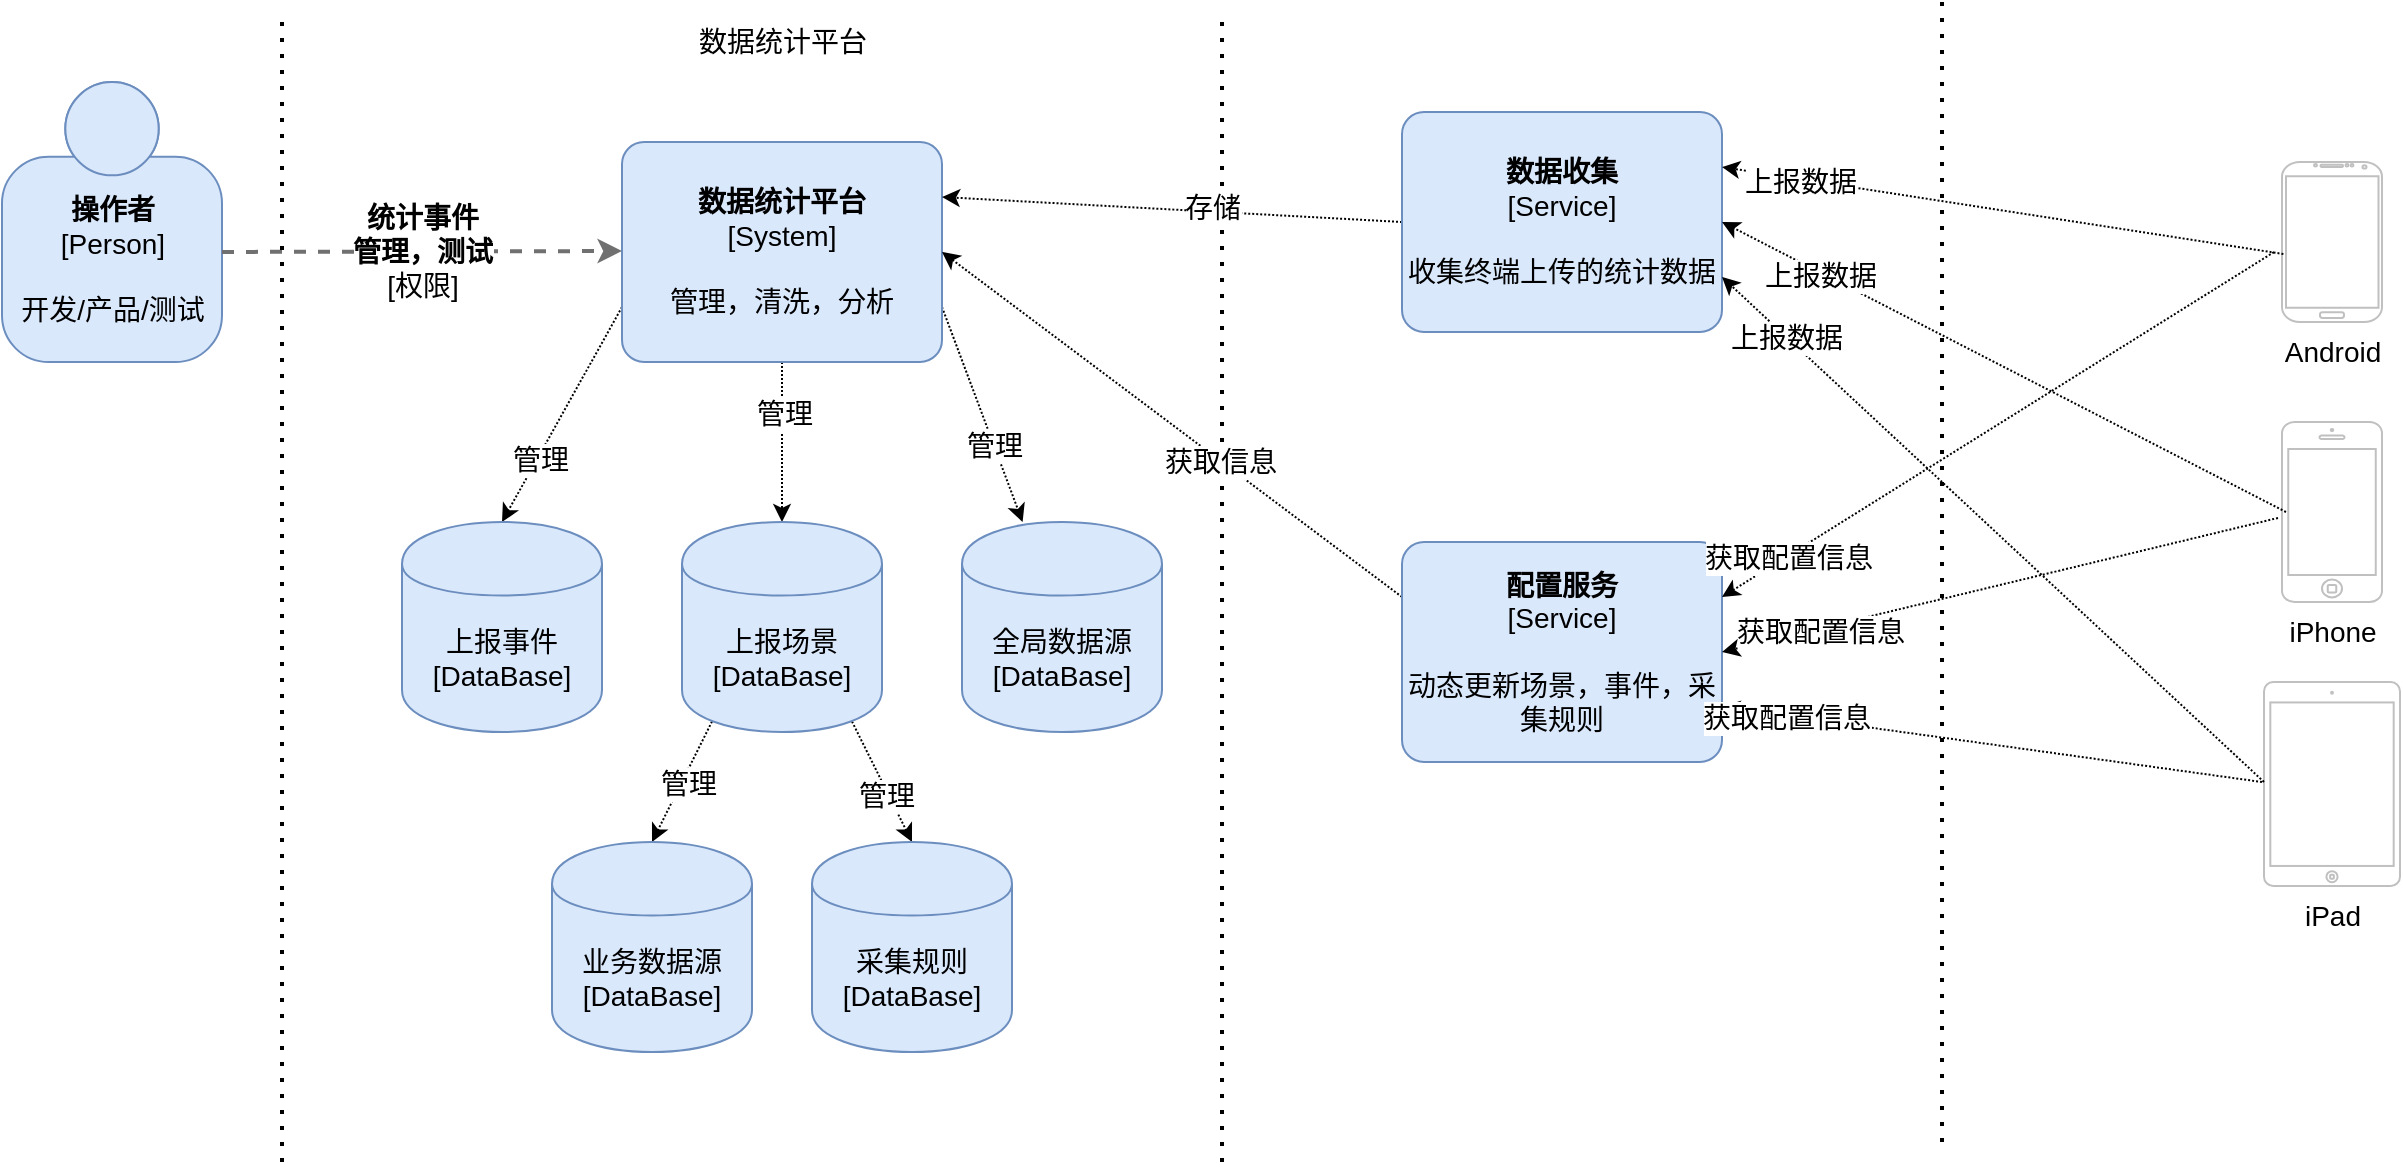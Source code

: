 <mxfile version="14.7.5" type="github">
  <diagram id="C5RBs43oDa-KdzZeNtuy" name="Page-1">
    <mxGraphModel dx="1068" dy="729" grid="1" gridSize="10" guides="1" tooltips="1" connect="1" arrows="1" fold="1" page="1" pageScale="1" pageWidth="1654" pageHeight="2336" math="0" shadow="0">
      <root>
        <mxCell id="WIyWlLk6GJQsqaUBKTNV-0" />
        <mxCell id="WIyWlLk6GJQsqaUBKTNV-1" parent="WIyWlLk6GJQsqaUBKTNV-0" />
        <object placeholders="1" c4Name="操作者" c4Type="Person" c4Description="开发/产品/测试" label="&lt;b style=&quot;font-size: 14px;&quot;&gt;%c4Name%&lt;/b&gt;&lt;div style=&quot;font-size: 14px;&quot;&gt;[%c4Type%]&lt;/div&gt;&lt;br style=&quot;font-size: 14px;&quot;&gt;&lt;div style=&quot;font-size: 14px;&quot;&gt;%c4Description%&lt;/div&gt;" id="v1wxD68xIs6dFJlyuq__-0">
          <mxCell style="html=1;dashed=0;whitespace=wrap;fillColor=#dae8fc;strokeColor=#6c8ebf;shape=mxgraph.c4.person;align=center;metaEdit=1;points=[[0.5,0,0],[1,0.5,0],[1,0.75,0],[0.75,1,0],[0.5,1,0],[0.25,1,0],[0,0.75,0],[0,0.5,0]];metaData={&quot;c4Type&quot;:{&quot;editable&quot;:false}};fontSize=14;" vertex="1" parent="WIyWlLk6GJQsqaUBKTNV-1">
            <mxGeometry x="40" y="70" width="110.0" height="140" as="geometry" />
          </mxCell>
        </object>
        <mxCell id="v1wxD68xIs6dFJlyuq__-26" style="rounded=0;orthogonalLoop=1;jettySize=auto;html=1;exitX=0;exitY=0.75;exitDx=0;exitDy=0;exitPerimeter=0;entryX=0.5;entryY=0;entryDx=0;entryDy=0;fontSize=14;dashed=1;dashPattern=1 1;" edge="1" parent="WIyWlLk6GJQsqaUBKTNV-1" source="v1wxD68xIs6dFJlyuq__-5" target="v1wxD68xIs6dFJlyuq__-11">
          <mxGeometry relative="1" as="geometry" />
        </mxCell>
        <mxCell id="v1wxD68xIs6dFJlyuq__-37" value="管理" style="edgeLabel;html=1;align=center;verticalAlign=middle;resizable=0;points=[];fontSize=14;fontColor=#000000;" vertex="1" connectable="0" parent="v1wxD68xIs6dFJlyuq__-26">
          <mxGeometry x="0.403" y="1" relative="1" as="geometry">
            <mxPoint as="offset" />
          </mxGeometry>
        </mxCell>
        <mxCell id="v1wxD68xIs6dFJlyuq__-30" style="edgeStyle=orthogonalEdgeStyle;rounded=0;orthogonalLoop=1;jettySize=auto;html=1;exitX=0.5;exitY=1;exitDx=0;exitDy=0;exitPerimeter=0;entryX=0.5;entryY=0;entryDx=0;entryDy=0;fontSize=14;dashed=1;dashPattern=1 1;" edge="1" parent="WIyWlLk6GJQsqaUBKTNV-1" source="v1wxD68xIs6dFJlyuq__-5" target="v1wxD68xIs6dFJlyuq__-15">
          <mxGeometry relative="1" as="geometry" />
        </mxCell>
        <mxCell id="v1wxD68xIs6dFJlyuq__-33" value="管理" style="edgeLabel;html=1;align=center;verticalAlign=middle;resizable=0;points=[];fontSize=14;" vertex="1" connectable="0" parent="v1wxD68xIs6dFJlyuq__-30">
          <mxGeometry x="-0.35" y="1" relative="1" as="geometry">
            <mxPoint as="offset" />
          </mxGeometry>
        </mxCell>
        <mxCell id="v1wxD68xIs6dFJlyuq__-34" style="rounded=0;orthogonalLoop=1;jettySize=auto;html=1;exitX=1;exitY=0.75;exitDx=0;exitDy=0;exitPerimeter=0;fontSize=14;fontColor=#000000;dashed=1;dashPattern=1 1;" edge="1" parent="WIyWlLk6GJQsqaUBKTNV-1" source="v1wxD68xIs6dFJlyuq__-5" target="v1wxD68xIs6dFJlyuq__-28">
          <mxGeometry relative="1" as="geometry" />
        </mxCell>
        <mxCell id="v1wxD68xIs6dFJlyuq__-35" value="管理" style="edgeLabel;html=1;align=center;verticalAlign=middle;resizable=0;points=[];fontSize=14;fontColor=#000000;" vertex="1" connectable="0" parent="v1wxD68xIs6dFJlyuq__-34">
          <mxGeometry x="0.272" relative="1" as="geometry">
            <mxPoint y="1" as="offset" />
          </mxGeometry>
        </mxCell>
        <object placeholders="1" c4Name="数据统计平台" c4Type="System" c4Description="管理，清洗，分析" label="&lt;b style=&quot;font-size: 14px;&quot;&gt;%c4Name%&lt;/b&gt;&lt;div style=&quot;font-size: 14px;&quot;&gt;[%c4Type%]&lt;/div&gt;&lt;br style=&quot;font-size: 14px;&quot;&gt;&lt;div style=&quot;font-size: 14px;&quot;&gt;%c4Description%&lt;/div&gt;" id="v1wxD68xIs6dFJlyuq__-5">
          <mxCell style="rounded=1;whiteSpace=wrap;html=1;labelBackgroundColor=none;fillColor=#dae8fc;align=center;arcSize=10;strokeColor=#6c8ebf;metaEdit=1;metaData={&quot;c4Type&quot;:{&quot;editable&quot;:false}};points=[[0.25,0,0],[0.5,0,0],[0.75,0,0],[1,0.25,0],[1,0.5,0],[1,0.75,0],[0.75,1,0],[0.5,1,0],[0.25,1,0],[0,0.75,0],[0,0.5,0],[0,0.25,0]];fontSize=14;" vertex="1" parent="WIyWlLk6GJQsqaUBKTNV-1">
            <mxGeometry x="350" y="100" width="160" height="110.0" as="geometry" />
          </mxCell>
        </object>
        <object placeholders="1" c4Type="Relationship" c4Technology="权限" c4Description="统计事件&#xa;管理，测试" label="&lt;div style=&quot;text-align: left; font-size: 14px;&quot;&gt;&lt;div style=&quot;text-align: center; font-size: 14px;&quot;&gt;&lt;b style=&quot;font-size: 14px;&quot;&gt;%c4Description%&lt;/b&gt;&lt;/div&gt;&lt;div style=&quot;text-align: center; font-size: 14px;&quot;&gt;[%c4Technology%]&lt;/div&gt;&lt;/div&gt;" id="v1wxD68xIs6dFJlyuq__-7">
          <mxCell style="edgeStyle=none;rounded=0;html=1;entryX=0;entryY=0.5;jettySize=auto;orthogonalLoop=1;strokeColor=#707070;strokeWidth=2;jumpStyle=none;dashed=1;metaEdit=1;metaData={&quot;c4Type&quot;:{&quot;editable&quot;:false}};fontSize=14;exitX=1;exitY=0.607;exitDx=0;exitDy=0;exitPerimeter=0;" edge="1" parent="WIyWlLk6GJQsqaUBKTNV-1" source="v1wxD68xIs6dFJlyuq__-0">
            <mxGeometry width="160" relative="1" as="geometry">
              <mxPoint x="190" y="154.5" as="sourcePoint" />
              <mxPoint x="350" y="154.5" as="targetPoint" />
            </mxGeometry>
          </mxCell>
        </object>
        <mxCell id="v1wxD68xIs6dFJlyuq__-11" value="上报事件&lt;br&gt;[DataBase]" style="shape=cylinder;whiteSpace=wrap;html=1;boundedLbl=1;backgroundOutline=1;rounded=1;fontSize=14;strokeColor=#6c8ebf;fillColor=#dae8fc;arcSize=10;verticalAlign=middle;" vertex="1" parent="WIyWlLk6GJQsqaUBKTNV-1">
          <mxGeometry x="240" y="290" width="100" height="105" as="geometry" />
        </mxCell>
        <mxCell id="v1wxD68xIs6dFJlyuq__-45" style="rounded=0;orthogonalLoop=1;jettySize=auto;html=1;exitX=0.85;exitY=0.95;exitDx=0;exitDy=0;exitPerimeter=0;entryX=0.5;entryY=0;entryDx=0;entryDy=0;fontSize=14;fontColor=#000000;dashed=1;dashPattern=1 1;" edge="1" parent="WIyWlLk6GJQsqaUBKTNV-1" source="v1wxD68xIs6dFJlyuq__-15" target="v1wxD68xIs6dFJlyuq__-23">
          <mxGeometry relative="1" as="geometry" />
        </mxCell>
        <mxCell id="v1wxD68xIs6dFJlyuq__-48" value="管理" style="edgeLabel;html=1;align=center;verticalAlign=middle;resizable=0;points=[];fontSize=14;fontColor=#000000;" vertex="1" connectable="0" parent="v1wxD68xIs6dFJlyuq__-45">
          <mxGeometry x="0.169" y="-1" relative="1" as="geometry">
            <mxPoint y="1" as="offset" />
          </mxGeometry>
        </mxCell>
        <mxCell id="v1wxD68xIs6dFJlyuq__-46" style="rounded=0;orthogonalLoop=1;jettySize=auto;html=1;exitX=0.15;exitY=0.95;exitDx=0;exitDy=0;exitPerimeter=0;entryX=0.5;entryY=0;entryDx=0;entryDy=0;fontSize=14;fontColor=#000000;dashed=1;dashPattern=1 1;" edge="1" parent="WIyWlLk6GJQsqaUBKTNV-1" source="v1wxD68xIs6dFJlyuq__-15" target="v1wxD68xIs6dFJlyuq__-20">
          <mxGeometry relative="1" as="geometry" />
        </mxCell>
        <mxCell id="v1wxD68xIs6dFJlyuq__-47" value="管理" style="edgeLabel;html=1;align=center;verticalAlign=middle;resizable=0;points=[];fontSize=14;fontColor=#000000;" vertex="1" connectable="0" parent="v1wxD68xIs6dFJlyuq__-46">
          <mxGeometry x="-0.008" y="3" relative="1" as="geometry">
            <mxPoint as="offset" />
          </mxGeometry>
        </mxCell>
        <mxCell id="v1wxD68xIs6dFJlyuq__-15" value="上报场景&lt;br&gt;[DataBase]" style="shape=cylinder;whiteSpace=wrap;html=1;boundedLbl=1;backgroundOutline=1;rounded=1;fontSize=14;strokeColor=#6c8ebf;fillColor=#dae8fc;arcSize=10;verticalAlign=middle;" vertex="1" parent="WIyWlLk6GJQsqaUBKTNV-1">
          <mxGeometry x="380" y="290" width="100" height="105" as="geometry" />
        </mxCell>
        <mxCell id="v1wxD68xIs6dFJlyuq__-20" value="业务数据源&lt;br&gt;[DataBase]" style="shape=cylinder;whiteSpace=wrap;html=1;boundedLbl=1;backgroundOutline=1;rounded=1;fontSize=14;strokeColor=#6c8ebf;fillColor=#dae8fc;arcSize=10;verticalAlign=middle;" vertex="1" parent="WIyWlLk6GJQsqaUBKTNV-1">
          <mxGeometry x="315" y="450" width="100" height="105" as="geometry" />
        </mxCell>
        <mxCell id="v1wxD68xIs6dFJlyuq__-23" value="采集规则&lt;br&gt;[DataBase]" style="shape=cylinder;whiteSpace=wrap;html=1;boundedLbl=1;backgroundOutline=1;rounded=1;fontSize=14;strokeColor=#6c8ebf;fillColor=#dae8fc;arcSize=10;verticalAlign=middle;" vertex="1" parent="WIyWlLk6GJQsqaUBKTNV-1">
          <mxGeometry x="445" y="450" width="100" height="105" as="geometry" />
        </mxCell>
        <mxCell id="v1wxD68xIs6dFJlyuq__-28" value="全局数据源&lt;br&gt;[DataBase]" style="shape=cylinder;whiteSpace=wrap;html=1;boundedLbl=1;backgroundOutline=1;rounded=1;fontSize=14;strokeColor=#6c8ebf;fillColor=#dae8fc;arcSize=10;verticalAlign=middle;" vertex="1" parent="WIyWlLk6GJQsqaUBKTNV-1">
          <mxGeometry x="520" y="290" width="100" height="105" as="geometry" />
        </mxCell>
        <mxCell id="v1wxD68xIs6dFJlyuq__-40" value="iPhone" style="html=1;verticalLabelPosition=bottom;labelBackgroundColor=#ffffff;verticalAlign=top;shadow=0;dashed=0;strokeWidth=1;shape=mxgraph.ios7.misc.iphone;strokeColor=#c0c0c0;fontSize=14;fontColor=#000000;" vertex="1" parent="WIyWlLk6GJQsqaUBKTNV-1">
          <mxGeometry x="1180" y="240" width="50" height="90" as="geometry" />
        </mxCell>
        <mxCell id="v1wxD68xIs6dFJlyuq__-41" value="Android" style="verticalLabelPosition=bottom;verticalAlign=top;html=1;shadow=0;dashed=0;strokeWidth=1;shape=mxgraph.android.phone2;strokeColor=#c0c0c0;fontSize=14;fontColor=#000000;" vertex="1" parent="WIyWlLk6GJQsqaUBKTNV-1">
          <mxGeometry x="1180" y="110" width="50" height="80" as="geometry" />
        </mxCell>
        <mxCell id="v1wxD68xIs6dFJlyuq__-43" value="" style="endArrow=none;dashed=1;html=1;dashPattern=1 3;strokeWidth=2;fontSize=14;fontColor=#000000;" edge="1" parent="WIyWlLk6GJQsqaUBKTNV-1">
          <mxGeometry width="50" height="50" relative="1" as="geometry">
            <mxPoint x="650" y="610" as="sourcePoint" />
            <mxPoint x="650" y="40" as="targetPoint" />
          </mxGeometry>
        </mxCell>
        <mxCell id="v1wxD68xIs6dFJlyuq__-49" value="数据统计平台" style="text;html=1;align=center;verticalAlign=middle;resizable=0;points=[];autosize=1;strokeColor=none;fontSize=14;fontColor=#000000;" vertex="1" parent="WIyWlLk6GJQsqaUBKTNV-1">
          <mxGeometry x="380" y="40" width="100" height="20" as="geometry" />
        </mxCell>
        <mxCell id="v1wxD68xIs6dFJlyuq__-52" value="" style="endArrow=none;dashed=1;html=1;dashPattern=1 3;strokeWidth=2;fontSize=14;fontColor=#000000;" edge="1" parent="WIyWlLk6GJQsqaUBKTNV-1">
          <mxGeometry width="50" height="50" relative="1" as="geometry">
            <mxPoint x="180" y="610" as="sourcePoint" />
            <mxPoint x="180" y="40" as="targetPoint" />
          </mxGeometry>
        </mxCell>
        <mxCell id="v1wxD68xIs6dFJlyuq__-53" value="iPad" style="html=1;verticalLabelPosition=bottom;labelBackgroundColor=#ffffff;verticalAlign=top;shadow=0;dashed=0;strokeWidth=1;shape=mxgraph.ios7.misc.ipad7inch;strokeColor=#c0c0c0;fontSize=14;fontColor=#000000;aspect=fixed;" vertex="1" parent="WIyWlLk6GJQsqaUBKTNV-1">
          <mxGeometry x="1171" y="370" width="68" height="102" as="geometry" />
        </mxCell>
        <mxCell id="v1wxD68xIs6dFJlyuq__-67" style="rounded=1;orthogonalLoop=1;jettySize=auto;html=1;exitX=0;exitY=0.5;exitDx=0;exitDy=0;exitPerimeter=0;entryX=1;entryY=0.25;entryDx=0;entryDy=0;entryPerimeter=0;fontSize=14;fontColor=#000000;dashed=1;dashPattern=1 1;" edge="1" parent="WIyWlLk6GJQsqaUBKTNV-1" source="v1wxD68xIs6dFJlyuq__-57" target="v1wxD68xIs6dFJlyuq__-5">
          <mxGeometry relative="1" as="geometry" />
        </mxCell>
        <mxCell id="v1wxD68xIs6dFJlyuq__-68" value="存储" style="edgeLabel;html=1;align=center;verticalAlign=middle;resizable=0;points=[];fontSize=14;fontColor=#000000;" vertex="1" connectable="0" parent="v1wxD68xIs6dFJlyuq__-67">
          <mxGeometry x="-0.169" y="-2" relative="1" as="geometry">
            <mxPoint as="offset" />
          </mxGeometry>
        </mxCell>
        <object placeholders="1" c4Name="数据收集" c4Type="Service" c4Description="收集终端上传的统计数据" label="&lt;b style=&quot;font-size: 14px;&quot;&gt;%c4Name%&lt;/b&gt;&lt;div style=&quot;font-size: 14px;&quot;&gt;[%c4Type%]&lt;/div&gt;&lt;br style=&quot;font-size: 14px;&quot;&gt;&lt;div style=&quot;font-size: 14px;&quot;&gt;%c4Description%&lt;/div&gt;" id="v1wxD68xIs6dFJlyuq__-57">
          <mxCell style="rounded=1;whiteSpace=wrap;html=1;labelBackgroundColor=none;fillColor=#dae8fc;align=center;arcSize=10;strokeColor=#6c8ebf;metaEdit=1;metaData={&quot;c4Type&quot;:{&quot;editable&quot;:false}};points=[[0.25,0,0],[0.5,0,0],[0.75,0,0],[1,0.25,0],[1,0.5,0],[1,0.75,0],[0.75,1,0],[0.5,1,0],[0.25,1,0],[0,0.75,0],[0,0.5,0],[0,0.25,0]];fontSize=14;" vertex="1" parent="WIyWlLk6GJQsqaUBKTNV-1">
            <mxGeometry x="740" y="85" width="160" height="110.0" as="geometry" />
          </mxCell>
        </object>
        <mxCell id="v1wxD68xIs6dFJlyuq__-69" style="edgeStyle=none;rounded=1;orthogonalLoop=1;jettySize=auto;html=1;exitX=0;exitY=0.25;exitDx=0;exitDy=0;exitPerimeter=0;entryX=1;entryY=0.5;entryDx=0;entryDy=0;entryPerimeter=0;fontSize=14;fontColor=#000000;dashed=1;dashPattern=1 1;" edge="1" parent="WIyWlLk6GJQsqaUBKTNV-1" source="v1wxD68xIs6dFJlyuq__-58" target="v1wxD68xIs6dFJlyuq__-5">
          <mxGeometry relative="1" as="geometry" />
        </mxCell>
        <mxCell id="v1wxD68xIs6dFJlyuq__-70" value="获取信息" style="edgeLabel;html=1;align=center;verticalAlign=middle;resizable=0;points=[];fontSize=14;fontColor=#000000;" vertex="1" connectable="0" parent="v1wxD68xIs6dFJlyuq__-69">
          <mxGeometry x="-0.215" relative="1" as="geometry">
            <mxPoint x="-1" as="offset" />
          </mxGeometry>
        </mxCell>
        <object placeholders="1" c4Name="配置服务" c4Type="Service" c4Description="动态更新场景，事件，采集规则" label="&lt;b style=&quot;font-size: 14px;&quot;&gt;%c4Name%&lt;/b&gt;&lt;div style=&quot;font-size: 14px;&quot;&gt;[%c4Type%]&lt;/div&gt;&lt;br style=&quot;font-size: 14px;&quot;&gt;&lt;div style=&quot;font-size: 14px;&quot;&gt;%c4Description%&lt;/div&gt;" id="v1wxD68xIs6dFJlyuq__-58">
          <mxCell style="rounded=1;whiteSpace=wrap;html=1;labelBackgroundColor=none;fillColor=#dae8fc;align=center;arcSize=10;strokeColor=#6c8ebf;metaEdit=1;metaData={&quot;c4Type&quot;:{&quot;editable&quot;:false}};points=[[0.25,0,0],[0.5,0,0],[0.75,0,0],[1,0.25,0],[1,0.5,0],[1,0.75,0],[0.75,1,0],[0.5,1,0],[0.25,1,0],[0,0.75,0],[0,0.5,0],[0,0.25,0]];fontSize=14;" vertex="1" parent="WIyWlLk6GJQsqaUBKTNV-1">
            <mxGeometry x="740" y="300" width="160" height="110.0" as="geometry" />
          </mxCell>
        </object>
        <mxCell id="v1wxD68xIs6dFJlyuq__-59" value="" style="endArrow=none;dashed=1;html=1;dashPattern=1 3;strokeWidth=2;fontSize=14;fontColor=#000000;" edge="1" parent="WIyWlLk6GJQsqaUBKTNV-1">
          <mxGeometry width="50" height="50" relative="1" as="geometry">
            <mxPoint x="1010" y="600" as="sourcePoint" />
            <mxPoint x="1010" y="30" as="targetPoint" />
          </mxGeometry>
        </mxCell>
        <mxCell id="v1wxD68xIs6dFJlyuq__-61" value="" style="endArrow=classic;html=1;fontSize=14;fontColor=#000000;exitX=0.014;exitY=0.575;exitDx=0;exitDy=0;exitPerimeter=0;entryX=1;entryY=0.25;entryDx=0;entryDy=0;entryPerimeter=0;dashed=1;dashPattern=1 1;" edge="1" parent="WIyWlLk6GJQsqaUBKTNV-1" source="v1wxD68xIs6dFJlyuq__-41" target="v1wxD68xIs6dFJlyuq__-57">
          <mxGeometry width="50" height="50" relative="1" as="geometry">
            <mxPoint x="1090" y="170" as="sourcePoint" />
            <mxPoint x="1030" y="170" as="targetPoint" />
          </mxGeometry>
        </mxCell>
        <mxCell id="v1wxD68xIs6dFJlyuq__-77" value="上报数据" style="edgeLabel;html=1;align=center;verticalAlign=middle;resizable=0;points=[];fontSize=14;fontColor=#000000;" vertex="1" connectable="0" parent="v1wxD68xIs6dFJlyuq__-61">
          <mxGeometry x="0.721" y="1" relative="1" as="geometry">
            <mxPoint as="offset" />
          </mxGeometry>
        </mxCell>
        <mxCell id="v1wxD68xIs6dFJlyuq__-63" value="" style="endArrow=classic;html=1;fontSize=14;fontColor=#000000;entryX=1;entryY=0.5;entryDx=0;entryDy=0;entryPerimeter=0;dashed=1;dashPattern=1 1;" edge="1" parent="WIyWlLk6GJQsqaUBKTNV-1" target="v1wxD68xIs6dFJlyuq__-57">
          <mxGeometry width="50" height="50" relative="1" as="geometry">
            <mxPoint x="1182" y="285" as="sourcePoint" />
            <mxPoint x="970" y="198.5" as="targetPoint" />
          </mxGeometry>
        </mxCell>
        <mxCell id="v1wxD68xIs6dFJlyuq__-76" value="上报数据" style="edgeLabel;html=1;align=center;verticalAlign=middle;resizable=0;points=[];fontSize=14;fontColor=#000000;" vertex="1" connectable="0" parent="v1wxD68xIs6dFJlyuq__-63">
          <mxGeometry x="0.65" y="1" relative="1" as="geometry">
            <mxPoint as="offset" />
          </mxGeometry>
        </mxCell>
        <mxCell id="v1wxD68xIs6dFJlyuq__-65" value="" style="endArrow=classic;html=1;fontSize=14;fontColor=#000000;entryX=1;entryY=0.75;entryDx=0;entryDy=0;entryPerimeter=0;exitX=0;exitY=0.49;exitDx=0;exitDy=0;exitPerimeter=0;dashed=1;dashPattern=1 1;" edge="1" parent="WIyWlLk6GJQsqaUBKTNV-1" source="v1wxD68xIs6dFJlyuq__-53" target="v1wxD68xIs6dFJlyuq__-57">
          <mxGeometry width="50" height="50" relative="1" as="geometry">
            <mxPoint x="1150" y="490" as="sourcePoint" />
            <mxPoint x="930" y="210" as="targetPoint" />
          </mxGeometry>
        </mxCell>
        <mxCell id="v1wxD68xIs6dFJlyuq__-75" value="上报数据" style="edgeLabel;html=1;align=center;verticalAlign=middle;resizable=0;points=[];fontSize=14;fontColor=#000000;" vertex="1" connectable="0" parent="v1wxD68xIs6dFJlyuq__-65">
          <mxGeometry x="0.769" relative="1" as="geometry">
            <mxPoint y="1" as="offset" />
          </mxGeometry>
        </mxCell>
        <mxCell id="v1wxD68xIs6dFJlyuq__-72" value="" style="endArrow=classic;html=1;fontSize=14;fontColor=#000000;exitX=-0.08;exitY=0.563;exitDx=0;exitDy=0;exitPerimeter=0;entryX=1;entryY=0.25;entryDx=0;entryDy=0;entryPerimeter=0;dashed=1;dashPattern=1 1;" edge="1" parent="WIyWlLk6GJQsqaUBKTNV-1" source="v1wxD68xIs6dFJlyuq__-41" target="v1wxD68xIs6dFJlyuq__-58">
          <mxGeometry width="50" height="50" relative="1" as="geometry">
            <mxPoint x="1190.7" y="166" as="sourcePoint" />
            <mxPoint x="910" y="122.5" as="targetPoint" />
          </mxGeometry>
        </mxCell>
        <mxCell id="v1wxD68xIs6dFJlyuq__-74" value="获取配置信息" style="edgeLabel;html=1;align=center;verticalAlign=middle;resizable=0;points=[];fontSize=14;fontColor=#000000;" vertex="1" connectable="0" parent="v1wxD68xIs6dFJlyuq__-72">
          <mxGeometry x="0.764" y="1" relative="1" as="geometry">
            <mxPoint as="offset" />
          </mxGeometry>
        </mxCell>
        <mxCell id="v1wxD68xIs6dFJlyuq__-78" value="" style="endArrow=classic;html=1;fontSize=14;fontColor=#000000;entryX=1;entryY=0.5;entryDx=0;entryDy=0;entryPerimeter=0;dashed=1;dashPattern=1 1;exitX=-0.04;exitY=0.533;exitDx=0;exitDy=0;exitPerimeter=0;" edge="1" parent="WIyWlLk6GJQsqaUBKTNV-1" source="v1wxD68xIs6dFJlyuq__-40" target="v1wxD68xIs6dFJlyuq__-58">
          <mxGeometry width="50" height="50" relative="1" as="geometry">
            <mxPoint x="1192" y="295" as="sourcePoint" />
            <mxPoint x="910" y="150" as="targetPoint" />
          </mxGeometry>
        </mxCell>
        <mxCell id="v1wxD68xIs6dFJlyuq__-79" value="获取配置信息" style="edgeLabel;html=1;align=center;verticalAlign=middle;resizable=0;points=[];fontSize=14;fontColor=#000000;" vertex="1" connectable="0" parent="v1wxD68xIs6dFJlyuq__-78">
          <mxGeometry x="0.65" y="1" relative="1" as="geometry">
            <mxPoint as="offset" />
          </mxGeometry>
        </mxCell>
        <mxCell id="v1wxD68xIs6dFJlyuq__-80" value="" style="endArrow=classic;html=1;fontSize=14;fontColor=#000000;entryX=1;entryY=0.75;entryDx=0;entryDy=0;entryPerimeter=0;dashed=1;dashPattern=1 1;" edge="1" parent="WIyWlLk6GJQsqaUBKTNV-1" target="v1wxD68xIs6dFJlyuq__-58">
          <mxGeometry width="50" height="50" relative="1" as="geometry">
            <mxPoint x="1170" y="420" as="sourcePoint" />
            <mxPoint x="910" y="177.5" as="targetPoint" />
          </mxGeometry>
        </mxCell>
        <mxCell id="v1wxD68xIs6dFJlyuq__-81" value="获取配置信息" style="edgeLabel;html=1;align=center;verticalAlign=middle;resizable=0;points=[];fontSize=14;fontColor=#000000;" vertex="1" connectable="0" parent="v1wxD68xIs6dFJlyuq__-80">
          <mxGeometry x="0.769" relative="1" as="geometry">
            <mxPoint y="1" as="offset" />
          </mxGeometry>
        </mxCell>
      </root>
    </mxGraphModel>
  </diagram>
</mxfile>
